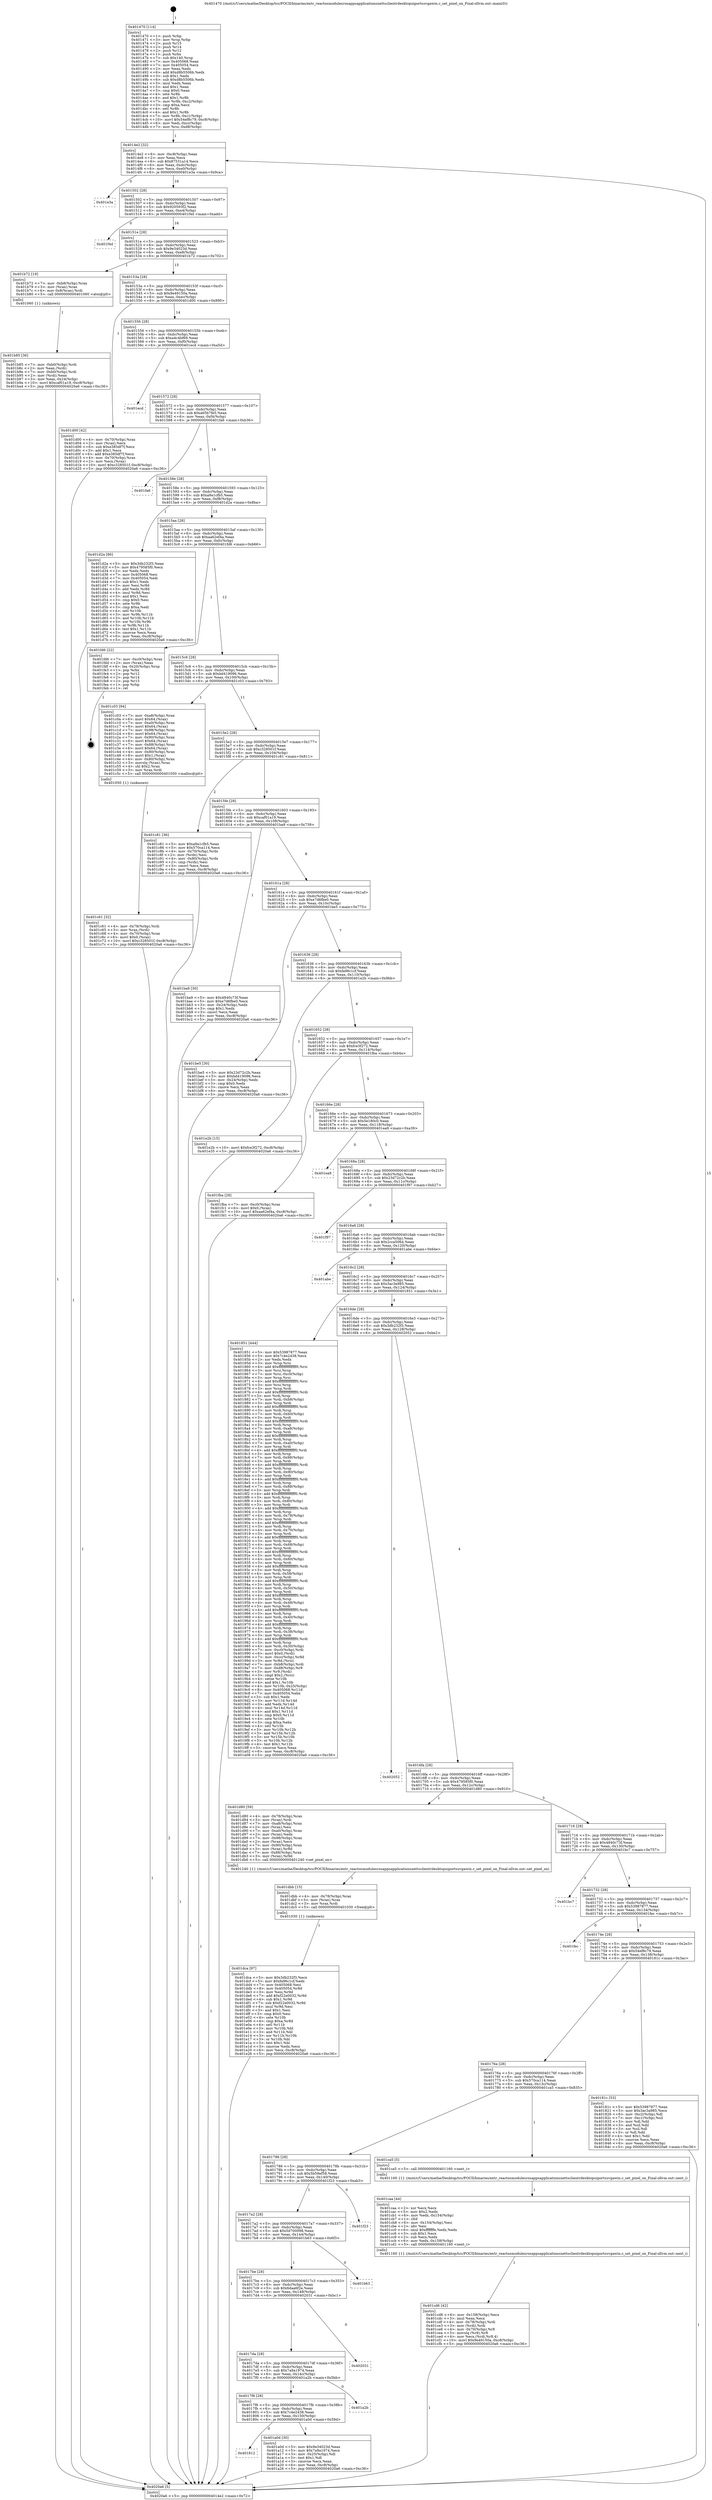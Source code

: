 digraph "0x401470" {
  label = "0x401470 (/mnt/c/Users/mathe/Desktop/tcc/POCII/binaries/extr_reactosmodulesrosappsapplicationsnettsclientrdesktopuiportssvgawin.c_set_pixel_on_Final-ollvm.out::main(0))"
  labelloc = "t"
  node[shape=record]

  Entry [label="",width=0.3,height=0.3,shape=circle,fillcolor=black,style=filled]
  "0x4014e2" [label="{
     0x4014e2 [32]\l
     | [instrs]\l
     &nbsp;&nbsp;0x4014e2 \<+6\>: mov -0xc8(%rbp),%eax\l
     &nbsp;&nbsp;0x4014e8 \<+2\>: mov %eax,%ecx\l
     &nbsp;&nbsp;0x4014ea \<+6\>: sub $0x87531a14,%ecx\l
     &nbsp;&nbsp;0x4014f0 \<+6\>: mov %eax,-0xdc(%rbp)\l
     &nbsp;&nbsp;0x4014f6 \<+6\>: mov %ecx,-0xe0(%rbp)\l
     &nbsp;&nbsp;0x4014fc \<+6\>: je 0000000000401e3a \<main+0x9ca\>\l
  }"]
  "0x401e3a" [label="{
     0x401e3a\l
  }", style=dashed]
  "0x401502" [label="{
     0x401502 [28]\l
     | [instrs]\l
     &nbsp;&nbsp;0x401502 \<+5\>: jmp 0000000000401507 \<main+0x97\>\l
     &nbsp;&nbsp;0x401507 \<+6\>: mov -0xdc(%rbp),%eax\l
     &nbsp;&nbsp;0x40150d \<+5\>: sub $0x920593f2,%eax\l
     &nbsp;&nbsp;0x401512 \<+6\>: mov %eax,-0xe4(%rbp)\l
     &nbsp;&nbsp;0x401518 \<+6\>: je 0000000000401f4d \<main+0xadd\>\l
  }"]
  Exit [label="",width=0.3,height=0.3,shape=circle,fillcolor=black,style=filled,peripheries=2]
  "0x401f4d" [label="{
     0x401f4d\l
  }", style=dashed]
  "0x40151e" [label="{
     0x40151e [28]\l
     | [instrs]\l
     &nbsp;&nbsp;0x40151e \<+5\>: jmp 0000000000401523 \<main+0xb3\>\l
     &nbsp;&nbsp;0x401523 \<+6\>: mov -0xdc(%rbp),%eax\l
     &nbsp;&nbsp;0x401529 \<+5\>: sub $0x9e34023d,%eax\l
     &nbsp;&nbsp;0x40152e \<+6\>: mov %eax,-0xe8(%rbp)\l
     &nbsp;&nbsp;0x401534 \<+6\>: je 0000000000401b72 \<main+0x702\>\l
  }"]
  "0x401dca" [label="{
     0x401dca [97]\l
     | [instrs]\l
     &nbsp;&nbsp;0x401dca \<+5\>: mov $0x3db232f3,%ecx\l
     &nbsp;&nbsp;0x401dcf \<+5\>: mov $0xfa96c1cf,%edx\l
     &nbsp;&nbsp;0x401dd4 \<+7\>: mov 0x405068,%esi\l
     &nbsp;&nbsp;0x401ddb \<+8\>: mov 0x405054,%r8d\l
     &nbsp;&nbsp;0x401de3 \<+3\>: mov %esi,%r9d\l
     &nbsp;&nbsp;0x401de6 \<+7\>: add $0xf22e0032,%r9d\l
     &nbsp;&nbsp;0x401ded \<+4\>: sub $0x1,%r9d\l
     &nbsp;&nbsp;0x401df1 \<+7\>: sub $0xf22e0032,%r9d\l
     &nbsp;&nbsp;0x401df8 \<+4\>: imul %r9d,%esi\l
     &nbsp;&nbsp;0x401dfc \<+3\>: and $0x1,%esi\l
     &nbsp;&nbsp;0x401dff \<+3\>: cmp $0x0,%esi\l
     &nbsp;&nbsp;0x401e02 \<+4\>: sete %r10b\l
     &nbsp;&nbsp;0x401e06 \<+4\>: cmp $0xa,%r8d\l
     &nbsp;&nbsp;0x401e0a \<+4\>: setl %r11b\l
     &nbsp;&nbsp;0x401e0e \<+3\>: mov %r10b,%bl\l
     &nbsp;&nbsp;0x401e11 \<+3\>: and %r11b,%bl\l
     &nbsp;&nbsp;0x401e14 \<+3\>: xor %r11b,%r10b\l
     &nbsp;&nbsp;0x401e17 \<+3\>: or %r10b,%bl\l
     &nbsp;&nbsp;0x401e1a \<+3\>: test $0x1,%bl\l
     &nbsp;&nbsp;0x401e1d \<+3\>: cmovne %edx,%ecx\l
     &nbsp;&nbsp;0x401e20 \<+6\>: mov %ecx,-0xc8(%rbp)\l
     &nbsp;&nbsp;0x401e26 \<+5\>: jmp 00000000004020a6 \<main+0xc36\>\l
  }"]
  "0x401b72" [label="{
     0x401b72 [19]\l
     | [instrs]\l
     &nbsp;&nbsp;0x401b72 \<+7\>: mov -0xb8(%rbp),%rax\l
     &nbsp;&nbsp;0x401b79 \<+3\>: mov (%rax),%rax\l
     &nbsp;&nbsp;0x401b7c \<+4\>: mov 0x8(%rax),%rdi\l
     &nbsp;&nbsp;0x401b80 \<+5\>: call 0000000000401060 \<atoi@plt\>\l
     | [calls]\l
     &nbsp;&nbsp;0x401060 \{1\} (unknown)\l
  }"]
  "0x40153a" [label="{
     0x40153a [28]\l
     | [instrs]\l
     &nbsp;&nbsp;0x40153a \<+5\>: jmp 000000000040153f \<main+0xcf\>\l
     &nbsp;&nbsp;0x40153f \<+6\>: mov -0xdc(%rbp),%eax\l
     &nbsp;&nbsp;0x401545 \<+5\>: sub $0x9e49150a,%eax\l
     &nbsp;&nbsp;0x40154a \<+6\>: mov %eax,-0xec(%rbp)\l
     &nbsp;&nbsp;0x401550 \<+6\>: je 0000000000401d00 \<main+0x890\>\l
  }"]
  "0x401dbb" [label="{
     0x401dbb [15]\l
     | [instrs]\l
     &nbsp;&nbsp;0x401dbb \<+4\>: mov -0x78(%rbp),%rax\l
     &nbsp;&nbsp;0x401dbf \<+3\>: mov (%rax),%rax\l
     &nbsp;&nbsp;0x401dc2 \<+3\>: mov %rax,%rdi\l
     &nbsp;&nbsp;0x401dc5 \<+5\>: call 0000000000401030 \<free@plt\>\l
     | [calls]\l
     &nbsp;&nbsp;0x401030 \{1\} (unknown)\l
  }"]
  "0x401d00" [label="{
     0x401d00 [42]\l
     | [instrs]\l
     &nbsp;&nbsp;0x401d00 \<+4\>: mov -0x70(%rbp),%rax\l
     &nbsp;&nbsp;0x401d04 \<+2\>: mov (%rax),%ecx\l
     &nbsp;&nbsp;0x401d06 \<+6\>: sub $0xe385df7f,%ecx\l
     &nbsp;&nbsp;0x401d0c \<+3\>: add $0x1,%ecx\l
     &nbsp;&nbsp;0x401d0f \<+6\>: add $0xe385df7f,%ecx\l
     &nbsp;&nbsp;0x401d15 \<+4\>: mov -0x70(%rbp),%rax\l
     &nbsp;&nbsp;0x401d19 \<+2\>: mov %ecx,(%rax)\l
     &nbsp;&nbsp;0x401d1b \<+10\>: movl $0xc328501f,-0xc8(%rbp)\l
     &nbsp;&nbsp;0x401d25 \<+5\>: jmp 00000000004020a6 \<main+0xc36\>\l
  }"]
  "0x401556" [label="{
     0x401556 [28]\l
     | [instrs]\l
     &nbsp;&nbsp;0x401556 \<+5\>: jmp 000000000040155b \<main+0xeb\>\l
     &nbsp;&nbsp;0x40155b \<+6\>: mov -0xdc(%rbp),%eax\l
     &nbsp;&nbsp;0x401561 \<+5\>: sub $0xa4c4bf69,%eax\l
     &nbsp;&nbsp;0x401566 \<+6\>: mov %eax,-0xf0(%rbp)\l
     &nbsp;&nbsp;0x40156c \<+6\>: je 0000000000401ecd \<main+0xa5d\>\l
  }"]
  "0x401cd6" [label="{
     0x401cd6 [42]\l
     | [instrs]\l
     &nbsp;&nbsp;0x401cd6 \<+6\>: mov -0x158(%rbp),%ecx\l
     &nbsp;&nbsp;0x401cdc \<+3\>: imul %eax,%ecx\l
     &nbsp;&nbsp;0x401cdf \<+4\>: mov -0x78(%rbp),%rdi\l
     &nbsp;&nbsp;0x401ce3 \<+3\>: mov (%rdi),%rdi\l
     &nbsp;&nbsp;0x401ce6 \<+4\>: mov -0x70(%rbp),%r8\l
     &nbsp;&nbsp;0x401cea \<+3\>: movslq (%r8),%r8\l
     &nbsp;&nbsp;0x401ced \<+4\>: mov %ecx,(%rdi,%r8,4)\l
     &nbsp;&nbsp;0x401cf1 \<+10\>: movl $0x9e49150a,-0xc8(%rbp)\l
     &nbsp;&nbsp;0x401cfb \<+5\>: jmp 00000000004020a6 \<main+0xc36\>\l
  }"]
  "0x401ecd" [label="{
     0x401ecd\l
  }", style=dashed]
  "0x401572" [label="{
     0x401572 [28]\l
     | [instrs]\l
     &nbsp;&nbsp;0x401572 \<+5\>: jmp 0000000000401577 \<main+0x107\>\l
     &nbsp;&nbsp;0x401577 \<+6\>: mov -0xdc(%rbp),%eax\l
     &nbsp;&nbsp;0x40157d \<+5\>: sub $0xa65b7fe5,%eax\l
     &nbsp;&nbsp;0x401582 \<+6\>: mov %eax,-0xf4(%rbp)\l
     &nbsp;&nbsp;0x401588 \<+6\>: je 0000000000401fa6 \<main+0xb36\>\l
  }"]
  "0x401caa" [label="{
     0x401caa [44]\l
     | [instrs]\l
     &nbsp;&nbsp;0x401caa \<+2\>: xor %ecx,%ecx\l
     &nbsp;&nbsp;0x401cac \<+5\>: mov $0x2,%edx\l
     &nbsp;&nbsp;0x401cb1 \<+6\>: mov %edx,-0x154(%rbp)\l
     &nbsp;&nbsp;0x401cb7 \<+1\>: cltd\l
     &nbsp;&nbsp;0x401cb8 \<+6\>: mov -0x154(%rbp),%esi\l
     &nbsp;&nbsp;0x401cbe \<+2\>: idiv %esi\l
     &nbsp;&nbsp;0x401cc0 \<+6\>: imul $0xfffffffe,%edx,%edx\l
     &nbsp;&nbsp;0x401cc6 \<+3\>: sub $0x1,%ecx\l
     &nbsp;&nbsp;0x401cc9 \<+2\>: sub %ecx,%edx\l
     &nbsp;&nbsp;0x401ccb \<+6\>: mov %edx,-0x158(%rbp)\l
     &nbsp;&nbsp;0x401cd1 \<+5\>: call 0000000000401160 \<next_i\>\l
     | [calls]\l
     &nbsp;&nbsp;0x401160 \{1\} (/mnt/c/Users/mathe/Desktop/tcc/POCII/binaries/extr_reactosmodulesrosappsapplicationsnettsclientrdesktopuiportssvgawin.c_set_pixel_on_Final-ollvm.out::next_i)\l
  }"]
  "0x401fa6" [label="{
     0x401fa6\l
  }", style=dashed]
  "0x40158e" [label="{
     0x40158e [28]\l
     | [instrs]\l
     &nbsp;&nbsp;0x40158e \<+5\>: jmp 0000000000401593 \<main+0x123\>\l
     &nbsp;&nbsp;0x401593 \<+6\>: mov -0xdc(%rbp),%eax\l
     &nbsp;&nbsp;0x401599 \<+5\>: sub $0xa9a1cfb5,%eax\l
     &nbsp;&nbsp;0x40159e \<+6\>: mov %eax,-0xf8(%rbp)\l
     &nbsp;&nbsp;0x4015a4 \<+6\>: je 0000000000401d2a \<main+0x8ba\>\l
  }"]
  "0x401c61" [label="{
     0x401c61 [32]\l
     | [instrs]\l
     &nbsp;&nbsp;0x401c61 \<+4\>: mov -0x78(%rbp),%rdi\l
     &nbsp;&nbsp;0x401c65 \<+3\>: mov %rax,(%rdi)\l
     &nbsp;&nbsp;0x401c68 \<+4\>: mov -0x70(%rbp),%rax\l
     &nbsp;&nbsp;0x401c6c \<+6\>: movl $0x0,(%rax)\l
     &nbsp;&nbsp;0x401c72 \<+10\>: movl $0xc328501f,-0xc8(%rbp)\l
     &nbsp;&nbsp;0x401c7c \<+5\>: jmp 00000000004020a6 \<main+0xc36\>\l
  }"]
  "0x401d2a" [label="{
     0x401d2a [86]\l
     | [instrs]\l
     &nbsp;&nbsp;0x401d2a \<+5\>: mov $0x3db232f3,%eax\l
     &nbsp;&nbsp;0x401d2f \<+5\>: mov $0x479585f0,%ecx\l
     &nbsp;&nbsp;0x401d34 \<+2\>: xor %edx,%edx\l
     &nbsp;&nbsp;0x401d36 \<+7\>: mov 0x405068,%esi\l
     &nbsp;&nbsp;0x401d3d \<+7\>: mov 0x405054,%edi\l
     &nbsp;&nbsp;0x401d44 \<+3\>: sub $0x1,%edx\l
     &nbsp;&nbsp;0x401d47 \<+3\>: mov %esi,%r8d\l
     &nbsp;&nbsp;0x401d4a \<+3\>: add %edx,%r8d\l
     &nbsp;&nbsp;0x401d4d \<+4\>: imul %r8d,%esi\l
     &nbsp;&nbsp;0x401d51 \<+3\>: and $0x1,%esi\l
     &nbsp;&nbsp;0x401d54 \<+3\>: cmp $0x0,%esi\l
     &nbsp;&nbsp;0x401d57 \<+4\>: sete %r9b\l
     &nbsp;&nbsp;0x401d5b \<+3\>: cmp $0xa,%edi\l
     &nbsp;&nbsp;0x401d5e \<+4\>: setl %r10b\l
     &nbsp;&nbsp;0x401d62 \<+3\>: mov %r9b,%r11b\l
     &nbsp;&nbsp;0x401d65 \<+3\>: and %r10b,%r11b\l
     &nbsp;&nbsp;0x401d68 \<+3\>: xor %r10b,%r9b\l
     &nbsp;&nbsp;0x401d6b \<+3\>: or %r9b,%r11b\l
     &nbsp;&nbsp;0x401d6e \<+4\>: test $0x1,%r11b\l
     &nbsp;&nbsp;0x401d72 \<+3\>: cmovne %ecx,%eax\l
     &nbsp;&nbsp;0x401d75 \<+6\>: mov %eax,-0xc8(%rbp)\l
     &nbsp;&nbsp;0x401d7b \<+5\>: jmp 00000000004020a6 \<main+0xc36\>\l
  }"]
  "0x4015aa" [label="{
     0x4015aa [28]\l
     | [instrs]\l
     &nbsp;&nbsp;0x4015aa \<+5\>: jmp 00000000004015af \<main+0x13f\>\l
     &nbsp;&nbsp;0x4015af \<+6\>: mov -0xdc(%rbp),%eax\l
     &nbsp;&nbsp;0x4015b5 \<+5\>: sub $0xaa62ef4a,%eax\l
     &nbsp;&nbsp;0x4015ba \<+6\>: mov %eax,-0xfc(%rbp)\l
     &nbsp;&nbsp;0x4015c0 \<+6\>: je 0000000000401fd6 \<main+0xb66\>\l
  }"]
  "0x401b85" [label="{
     0x401b85 [36]\l
     | [instrs]\l
     &nbsp;&nbsp;0x401b85 \<+7\>: mov -0xb0(%rbp),%rdi\l
     &nbsp;&nbsp;0x401b8c \<+2\>: mov %eax,(%rdi)\l
     &nbsp;&nbsp;0x401b8e \<+7\>: mov -0xb0(%rbp),%rdi\l
     &nbsp;&nbsp;0x401b95 \<+2\>: mov (%rdi),%eax\l
     &nbsp;&nbsp;0x401b97 \<+3\>: mov %eax,-0x24(%rbp)\l
     &nbsp;&nbsp;0x401b9a \<+10\>: movl $0xcaf01a19,-0xc8(%rbp)\l
     &nbsp;&nbsp;0x401ba4 \<+5\>: jmp 00000000004020a6 \<main+0xc36\>\l
  }"]
  "0x401fd6" [label="{
     0x401fd6 [22]\l
     | [instrs]\l
     &nbsp;&nbsp;0x401fd6 \<+7\>: mov -0xc0(%rbp),%rax\l
     &nbsp;&nbsp;0x401fdd \<+2\>: mov (%rax),%eax\l
     &nbsp;&nbsp;0x401fdf \<+4\>: lea -0x20(%rbp),%rsp\l
     &nbsp;&nbsp;0x401fe3 \<+1\>: pop %rbx\l
     &nbsp;&nbsp;0x401fe4 \<+2\>: pop %r12\l
     &nbsp;&nbsp;0x401fe6 \<+2\>: pop %r14\l
     &nbsp;&nbsp;0x401fe8 \<+2\>: pop %r15\l
     &nbsp;&nbsp;0x401fea \<+1\>: pop %rbp\l
     &nbsp;&nbsp;0x401feb \<+1\>: ret\l
  }"]
  "0x4015c6" [label="{
     0x4015c6 [28]\l
     | [instrs]\l
     &nbsp;&nbsp;0x4015c6 \<+5\>: jmp 00000000004015cb \<main+0x15b\>\l
     &nbsp;&nbsp;0x4015cb \<+6\>: mov -0xdc(%rbp),%eax\l
     &nbsp;&nbsp;0x4015d1 \<+5\>: sub $0xbd419096,%eax\l
     &nbsp;&nbsp;0x4015d6 \<+6\>: mov %eax,-0x100(%rbp)\l
     &nbsp;&nbsp;0x4015dc \<+6\>: je 0000000000401c03 \<main+0x793\>\l
  }"]
  "0x401812" [label="{
     0x401812\l
  }", style=dashed]
  "0x401c03" [label="{
     0x401c03 [94]\l
     | [instrs]\l
     &nbsp;&nbsp;0x401c03 \<+7\>: mov -0xa8(%rbp),%rax\l
     &nbsp;&nbsp;0x401c0a \<+6\>: movl $0x64,(%rax)\l
     &nbsp;&nbsp;0x401c10 \<+7\>: mov -0xa0(%rbp),%rax\l
     &nbsp;&nbsp;0x401c17 \<+6\>: movl $0x64,(%rax)\l
     &nbsp;&nbsp;0x401c1d \<+7\>: mov -0x98(%rbp),%rax\l
     &nbsp;&nbsp;0x401c24 \<+6\>: movl $0x64,(%rax)\l
     &nbsp;&nbsp;0x401c2a \<+7\>: mov -0x90(%rbp),%rax\l
     &nbsp;&nbsp;0x401c31 \<+6\>: movl $0x64,(%rax)\l
     &nbsp;&nbsp;0x401c37 \<+7\>: mov -0x88(%rbp),%rax\l
     &nbsp;&nbsp;0x401c3e \<+6\>: movl $0x64,(%rax)\l
     &nbsp;&nbsp;0x401c44 \<+4\>: mov -0x80(%rbp),%rax\l
     &nbsp;&nbsp;0x401c48 \<+6\>: movl $0x1,(%rax)\l
     &nbsp;&nbsp;0x401c4e \<+4\>: mov -0x80(%rbp),%rax\l
     &nbsp;&nbsp;0x401c52 \<+3\>: movslq (%rax),%rax\l
     &nbsp;&nbsp;0x401c55 \<+4\>: shl $0x2,%rax\l
     &nbsp;&nbsp;0x401c59 \<+3\>: mov %rax,%rdi\l
     &nbsp;&nbsp;0x401c5c \<+5\>: call 0000000000401050 \<malloc@plt\>\l
     | [calls]\l
     &nbsp;&nbsp;0x401050 \{1\} (unknown)\l
  }"]
  "0x4015e2" [label="{
     0x4015e2 [28]\l
     | [instrs]\l
     &nbsp;&nbsp;0x4015e2 \<+5\>: jmp 00000000004015e7 \<main+0x177\>\l
     &nbsp;&nbsp;0x4015e7 \<+6\>: mov -0xdc(%rbp),%eax\l
     &nbsp;&nbsp;0x4015ed \<+5\>: sub $0xc328501f,%eax\l
     &nbsp;&nbsp;0x4015f2 \<+6\>: mov %eax,-0x104(%rbp)\l
     &nbsp;&nbsp;0x4015f8 \<+6\>: je 0000000000401c81 \<main+0x811\>\l
  }"]
  "0x401a0d" [label="{
     0x401a0d [30]\l
     | [instrs]\l
     &nbsp;&nbsp;0x401a0d \<+5\>: mov $0x9e34023d,%eax\l
     &nbsp;&nbsp;0x401a12 \<+5\>: mov $0x7a9a1974,%ecx\l
     &nbsp;&nbsp;0x401a17 \<+3\>: mov -0x25(%rbp),%dl\l
     &nbsp;&nbsp;0x401a1a \<+3\>: test $0x1,%dl\l
     &nbsp;&nbsp;0x401a1d \<+3\>: cmovne %ecx,%eax\l
     &nbsp;&nbsp;0x401a20 \<+6\>: mov %eax,-0xc8(%rbp)\l
     &nbsp;&nbsp;0x401a26 \<+5\>: jmp 00000000004020a6 \<main+0xc36\>\l
  }"]
  "0x401c81" [label="{
     0x401c81 [36]\l
     | [instrs]\l
     &nbsp;&nbsp;0x401c81 \<+5\>: mov $0xa9a1cfb5,%eax\l
     &nbsp;&nbsp;0x401c86 \<+5\>: mov $0x570ca114,%ecx\l
     &nbsp;&nbsp;0x401c8b \<+4\>: mov -0x70(%rbp),%rdx\l
     &nbsp;&nbsp;0x401c8f \<+2\>: mov (%rdx),%esi\l
     &nbsp;&nbsp;0x401c91 \<+4\>: mov -0x80(%rbp),%rdx\l
     &nbsp;&nbsp;0x401c95 \<+2\>: cmp (%rdx),%esi\l
     &nbsp;&nbsp;0x401c97 \<+3\>: cmovl %ecx,%eax\l
     &nbsp;&nbsp;0x401c9a \<+6\>: mov %eax,-0xc8(%rbp)\l
     &nbsp;&nbsp;0x401ca0 \<+5\>: jmp 00000000004020a6 \<main+0xc36\>\l
  }"]
  "0x4015fe" [label="{
     0x4015fe [28]\l
     | [instrs]\l
     &nbsp;&nbsp;0x4015fe \<+5\>: jmp 0000000000401603 \<main+0x193\>\l
     &nbsp;&nbsp;0x401603 \<+6\>: mov -0xdc(%rbp),%eax\l
     &nbsp;&nbsp;0x401609 \<+5\>: sub $0xcaf01a19,%eax\l
     &nbsp;&nbsp;0x40160e \<+6\>: mov %eax,-0x108(%rbp)\l
     &nbsp;&nbsp;0x401614 \<+6\>: je 0000000000401ba9 \<main+0x739\>\l
  }"]
  "0x4017f6" [label="{
     0x4017f6 [28]\l
     | [instrs]\l
     &nbsp;&nbsp;0x4017f6 \<+5\>: jmp 00000000004017fb \<main+0x38b\>\l
     &nbsp;&nbsp;0x4017fb \<+6\>: mov -0xdc(%rbp),%eax\l
     &nbsp;&nbsp;0x401801 \<+5\>: sub $0x7c4e2438,%eax\l
     &nbsp;&nbsp;0x401806 \<+6\>: mov %eax,-0x150(%rbp)\l
     &nbsp;&nbsp;0x40180c \<+6\>: je 0000000000401a0d \<main+0x59d\>\l
  }"]
  "0x401ba9" [label="{
     0x401ba9 [30]\l
     | [instrs]\l
     &nbsp;&nbsp;0x401ba9 \<+5\>: mov $0x4840c73f,%eax\l
     &nbsp;&nbsp;0x401bae \<+5\>: mov $0xe7d6fbe0,%ecx\l
     &nbsp;&nbsp;0x401bb3 \<+3\>: mov -0x24(%rbp),%edx\l
     &nbsp;&nbsp;0x401bb6 \<+3\>: cmp $0x1,%edx\l
     &nbsp;&nbsp;0x401bb9 \<+3\>: cmovl %ecx,%eax\l
     &nbsp;&nbsp;0x401bbc \<+6\>: mov %eax,-0xc8(%rbp)\l
     &nbsp;&nbsp;0x401bc2 \<+5\>: jmp 00000000004020a6 \<main+0xc36\>\l
  }"]
  "0x40161a" [label="{
     0x40161a [28]\l
     | [instrs]\l
     &nbsp;&nbsp;0x40161a \<+5\>: jmp 000000000040161f \<main+0x1af\>\l
     &nbsp;&nbsp;0x40161f \<+6\>: mov -0xdc(%rbp),%eax\l
     &nbsp;&nbsp;0x401625 \<+5\>: sub $0xe7d6fbe0,%eax\l
     &nbsp;&nbsp;0x40162a \<+6\>: mov %eax,-0x10c(%rbp)\l
     &nbsp;&nbsp;0x401630 \<+6\>: je 0000000000401be5 \<main+0x775\>\l
  }"]
  "0x401a2b" [label="{
     0x401a2b\l
  }", style=dashed]
  "0x401be5" [label="{
     0x401be5 [30]\l
     | [instrs]\l
     &nbsp;&nbsp;0x401be5 \<+5\>: mov $0x23d72c2b,%eax\l
     &nbsp;&nbsp;0x401bea \<+5\>: mov $0xbd419096,%ecx\l
     &nbsp;&nbsp;0x401bef \<+3\>: mov -0x24(%rbp),%edx\l
     &nbsp;&nbsp;0x401bf2 \<+3\>: cmp $0x0,%edx\l
     &nbsp;&nbsp;0x401bf5 \<+3\>: cmove %ecx,%eax\l
     &nbsp;&nbsp;0x401bf8 \<+6\>: mov %eax,-0xc8(%rbp)\l
     &nbsp;&nbsp;0x401bfe \<+5\>: jmp 00000000004020a6 \<main+0xc36\>\l
  }"]
  "0x401636" [label="{
     0x401636 [28]\l
     | [instrs]\l
     &nbsp;&nbsp;0x401636 \<+5\>: jmp 000000000040163b \<main+0x1cb\>\l
     &nbsp;&nbsp;0x40163b \<+6\>: mov -0xdc(%rbp),%eax\l
     &nbsp;&nbsp;0x401641 \<+5\>: sub $0xfa96c1cf,%eax\l
     &nbsp;&nbsp;0x401646 \<+6\>: mov %eax,-0x110(%rbp)\l
     &nbsp;&nbsp;0x40164c \<+6\>: je 0000000000401e2b \<main+0x9bb\>\l
  }"]
  "0x4017da" [label="{
     0x4017da [28]\l
     | [instrs]\l
     &nbsp;&nbsp;0x4017da \<+5\>: jmp 00000000004017df \<main+0x36f\>\l
     &nbsp;&nbsp;0x4017df \<+6\>: mov -0xdc(%rbp),%eax\l
     &nbsp;&nbsp;0x4017e5 \<+5\>: sub $0x7a9a1974,%eax\l
     &nbsp;&nbsp;0x4017ea \<+6\>: mov %eax,-0x14c(%rbp)\l
     &nbsp;&nbsp;0x4017f0 \<+6\>: je 0000000000401a2b \<main+0x5bb\>\l
  }"]
  "0x401e2b" [label="{
     0x401e2b [15]\l
     | [instrs]\l
     &nbsp;&nbsp;0x401e2b \<+10\>: movl $0xfce3f272,-0xc8(%rbp)\l
     &nbsp;&nbsp;0x401e35 \<+5\>: jmp 00000000004020a6 \<main+0xc36\>\l
  }"]
  "0x401652" [label="{
     0x401652 [28]\l
     | [instrs]\l
     &nbsp;&nbsp;0x401652 \<+5\>: jmp 0000000000401657 \<main+0x1e7\>\l
     &nbsp;&nbsp;0x401657 \<+6\>: mov -0xdc(%rbp),%eax\l
     &nbsp;&nbsp;0x40165d \<+5\>: sub $0xfce3f272,%eax\l
     &nbsp;&nbsp;0x401662 \<+6\>: mov %eax,-0x114(%rbp)\l
     &nbsp;&nbsp;0x401668 \<+6\>: je 0000000000401fba \<main+0xb4a\>\l
  }"]
  "0x402031" [label="{
     0x402031\l
  }", style=dashed]
  "0x401fba" [label="{
     0x401fba [28]\l
     | [instrs]\l
     &nbsp;&nbsp;0x401fba \<+7\>: mov -0xc0(%rbp),%rax\l
     &nbsp;&nbsp;0x401fc1 \<+6\>: movl $0x0,(%rax)\l
     &nbsp;&nbsp;0x401fc7 \<+10\>: movl $0xaa62ef4a,-0xc8(%rbp)\l
     &nbsp;&nbsp;0x401fd1 \<+5\>: jmp 00000000004020a6 \<main+0xc36\>\l
  }"]
  "0x40166e" [label="{
     0x40166e [28]\l
     | [instrs]\l
     &nbsp;&nbsp;0x40166e \<+5\>: jmp 0000000000401673 \<main+0x203\>\l
     &nbsp;&nbsp;0x401673 \<+6\>: mov -0xdc(%rbp),%eax\l
     &nbsp;&nbsp;0x401679 \<+5\>: sub $0x5e180c0,%eax\l
     &nbsp;&nbsp;0x40167e \<+6\>: mov %eax,-0x118(%rbp)\l
     &nbsp;&nbsp;0x401684 \<+6\>: je 0000000000401ea9 \<main+0xa39\>\l
  }"]
  "0x4017be" [label="{
     0x4017be [28]\l
     | [instrs]\l
     &nbsp;&nbsp;0x4017be \<+5\>: jmp 00000000004017c3 \<main+0x353\>\l
     &nbsp;&nbsp;0x4017c3 \<+6\>: mov -0xdc(%rbp),%eax\l
     &nbsp;&nbsp;0x4017c9 \<+5\>: sub $0x6daa6f2e,%eax\l
     &nbsp;&nbsp;0x4017ce \<+6\>: mov %eax,-0x148(%rbp)\l
     &nbsp;&nbsp;0x4017d4 \<+6\>: je 0000000000402031 \<main+0xbc1\>\l
  }"]
  "0x401ea9" [label="{
     0x401ea9\l
  }", style=dashed]
  "0x40168a" [label="{
     0x40168a [28]\l
     | [instrs]\l
     &nbsp;&nbsp;0x40168a \<+5\>: jmp 000000000040168f \<main+0x21f\>\l
     &nbsp;&nbsp;0x40168f \<+6\>: mov -0xdc(%rbp),%eax\l
     &nbsp;&nbsp;0x401695 \<+5\>: sub $0x23d72c2b,%eax\l
     &nbsp;&nbsp;0x40169a \<+6\>: mov %eax,-0x11c(%rbp)\l
     &nbsp;&nbsp;0x4016a0 \<+6\>: je 0000000000401f97 \<main+0xb27\>\l
  }"]
  "0x401b63" [label="{
     0x401b63\l
  }", style=dashed]
  "0x401f97" [label="{
     0x401f97\l
  }", style=dashed]
  "0x4016a6" [label="{
     0x4016a6 [28]\l
     | [instrs]\l
     &nbsp;&nbsp;0x4016a6 \<+5\>: jmp 00000000004016ab \<main+0x23b\>\l
     &nbsp;&nbsp;0x4016ab \<+6\>: mov -0xdc(%rbp),%eax\l
     &nbsp;&nbsp;0x4016b1 \<+5\>: sub $0x2cca5064,%eax\l
     &nbsp;&nbsp;0x4016b6 \<+6\>: mov %eax,-0x120(%rbp)\l
     &nbsp;&nbsp;0x4016bc \<+6\>: je 0000000000401abe \<main+0x64e\>\l
  }"]
  "0x4017a2" [label="{
     0x4017a2 [28]\l
     | [instrs]\l
     &nbsp;&nbsp;0x4017a2 \<+5\>: jmp 00000000004017a7 \<main+0x337\>\l
     &nbsp;&nbsp;0x4017a7 \<+6\>: mov -0xdc(%rbp),%eax\l
     &nbsp;&nbsp;0x4017ad \<+5\>: sub $0x5d700098,%eax\l
     &nbsp;&nbsp;0x4017b2 \<+6\>: mov %eax,-0x144(%rbp)\l
     &nbsp;&nbsp;0x4017b8 \<+6\>: je 0000000000401b63 \<main+0x6f3\>\l
  }"]
  "0x401abe" [label="{
     0x401abe\l
  }", style=dashed]
  "0x4016c2" [label="{
     0x4016c2 [28]\l
     | [instrs]\l
     &nbsp;&nbsp;0x4016c2 \<+5\>: jmp 00000000004016c7 \<main+0x257\>\l
     &nbsp;&nbsp;0x4016c7 \<+6\>: mov -0xdc(%rbp),%eax\l
     &nbsp;&nbsp;0x4016cd \<+5\>: sub $0x3ac3a985,%eax\l
     &nbsp;&nbsp;0x4016d2 \<+6\>: mov %eax,-0x124(%rbp)\l
     &nbsp;&nbsp;0x4016d8 \<+6\>: je 0000000000401851 \<main+0x3e1\>\l
  }"]
  "0x401f23" [label="{
     0x401f23\l
  }", style=dashed]
  "0x401851" [label="{
     0x401851 [444]\l
     | [instrs]\l
     &nbsp;&nbsp;0x401851 \<+5\>: mov $0x53987877,%eax\l
     &nbsp;&nbsp;0x401856 \<+5\>: mov $0x7c4e2438,%ecx\l
     &nbsp;&nbsp;0x40185b \<+2\>: xor %edx,%edx\l
     &nbsp;&nbsp;0x40185d \<+3\>: mov %rsp,%rsi\l
     &nbsp;&nbsp;0x401860 \<+4\>: add $0xfffffffffffffff0,%rsi\l
     &nbsp;&nbsp;0x401864 \<+3\>: mov %rsi,%rsp\l
     &nbsp;&nbsp;0x401867 \<+7\>: mov %rsi,-0xc0(%rbp)\l
     &nbsp;&nbsp;0x40186e \<+3\>: mov %rsp,%rsi\l
     &nbsp;&nbsp;0x401871 \<+4\>: add $0xfffffffffffffff0,%rsi\l
     &nbsp;&nbsp;0x401875 \<+3\>: mov %rsi,%rsp\l
     &nbsp;&nbsp;0x401878 \<+3\>: mov %rsp,%rdi\l
     &nbsp;&nbsp;0x40187b \<+4\>: add $0xfffffffffffffff0,%rdi\l
     &nbsp;&nbsp;0x40187f \<+3\>: mov %rdi,%rsp\l
     &nbsp;&nbsp;0x401882 \<+7\>: mov %rdi,-0xb8(%rbp)\l
     &nbsp;&nbsp;0x401889 \<+3\>: mov %rsp,%rdi\l
     &nbsp;&nbsp;0x40188c \<+4\>: add $0xfffffffffffffff0,%rdi\l
     &nbsp;&nbsp;0x401890 \<+3\>: mov %rdi,%rsp\l
     &nbsp;&nbsp;0x401893 \<+7\>: mov %rdi,-0xb0(%rbp)\l
     &nbsp;&nbsp;0x40189a \<+3\>: mov %rsp,%rdi\l
     &nbsp;&nbsp;0x40189d \<+4\>: add $0xfffffffffffffff0,%rdi\l
     &nbsp;&nbsp;0x4018a1 \<+3\>: mov %rdi,%rsp\l
     &nbsp;&nbsp;0x4018a4 \<+7\>: mov %rdi,-0xa8(%rbp)\l
     &nbsp;&nbsp;0x4018ab \<+3\>: mov %rsp,%rdi\l
     &nbsp;&nbsp;0x4018ae \<+4\>: add $0xfffffffffffffff0,%rdi\l
     &nbsp;&nbsp;0x4018b2 \<+3\>: mov %rdi,%rsp\l
     &nbsp;&nbsp;0x4018b5 \<+7\>: mov %rdi,-0xa0(%rbp)\l
     &nbsp;&nbsp;0x4018bc \<+3\>: mov %rsp,%rdi\l
     &nbsp;&nbsp;0x4018bf \<+4\>: add $0xfffffffffffffff0,%rdi\l
     &nbsp;&nbsp;0x4018c3 \<+3\>: mov %rdi,%rsp\l
     &nbsp;&nbsp;0x4018c6 \<+7\>: mov %rdi,-0x98(%rbp)\l
     &nbsp;&nbsp;0x4018cd \<+3\>: mov %rsp,%rdi\l
     &nbsp;&nbsp;0x4018d0 \<+4\>: add $0xfffffffffffffff0,%rdi\l
     &nbsp;&nbsp;0x4018d4 \<+3\>: mov %rdi,%rsp\l
     &nbsp;&nbsp;0x4018d7 \<+7\>: mov %rdi,-0x90(%rbp)\l
     &nbsp;&nbsp;0x4018de \<+3\>: mov %rsp,%rdi\l
     &nbsp;&nbsp;0x4018e1 \<+4\>: add $0xfffffffffffffff0,%rdi\l
     &nbsp;&nbsp;0x4018e5 \<+3\>: mov %rdi,%rsp\l
     &nbsp;&nbsp;0x4018e8 \<+7\>: mov %rdi,-0x88(%rbp)\l
     &nbsp;&nbsp;0x4018ef \<+3\>: mov %rsp,%rdi\l
     &nbsp;&nbsp;0x4018f2 \<+4\>: add $0xfffffffffffffff0,%rdi\l
     &nbsp;&nbsp;0x4018f6 \<+3\>: mov %rdi,%rsp\l
     &nbsp;&nbsp;0x4018f9 \<+4\>: mov %rdi,-0x80(%rbp)\l
     &nbsp;&nbsp;0x4018fd \<+3\>: mov %rsp,%rdi\l
     &nbsp;&nbsp;0x401900 \<+4\>: add $0xfffffffffffffff0,%rdi\l
     &nbsp;&nbsp;0x401904 \<+3\>: mov %rdi,%rsp\l
     &nbsp;&nbsp;0x401907 \<+4\>: mov %rdi,-0x78(%rbp)\l
     &nbsp;&nbsp;0x40190b \<+3\>: mov %rsp,%rdi\l
     &nbsp;&nbsp;0x40190e \<+4\>: add $0xfffffffffffffff0,%rdi\l
     &nbsp;&nbsp;0x401912 \<+3\>: mov %rdi,%rsp\l
     &nbsp;&nbsp;0x401915 \<+4\>: mov %rdi,-0x70(%rbp)\l
     &nbsp;&nbsp;0x401919 \<+3\>: mov %rsp,%rdi\l
     &nbsp;&nbsp;0x40191c \<+4\>: add $0xfffffffffffffff0,%rdi\l
     &nbsp;&nbsp;0x401920 \<+3\>: mov %rdi,%rsp\l
     &nbsp;&nbsp;0x401923 \<+4\>: mov %rdi,-0x68(%rbp)\l
     &nbsp;&nbsp;0x401927 \<+3\>: mov %rsp,%rdi\l
     &nbsp;&nbsp;0x40192a \<+4\>: add $0xfffffffffffffff0,%rdi\l
     &nbsp;&nbsp;0x40192e \<+3\>: mov %rdi,%rsp\l
     &nbsp;&nbsp;0x401931 \<+4\>: mov %rdi,-0x60(%rbp)\l
     &nbsp;&nbsp;0x401935 \<+3\>: mov %rsp,%rdi\l
     &nbsp;&nbsp;0x401938 \<+4\>: add $0xfffffffffffffff0,%rdi\l
     &nbsp;&nbsp;0x40193c \<+3\>: mov %rdi,%rsp\l
     &nbsp;&nbsp;0x40193f \<+4\>: mov %rdi,-0x58(%rbp)\l
     &nbsp;&nbsp;0x401943 \<+3\>: mov %rsp,%rdi\l
     &nbsp;&nbsp;0x401946 \<+4\>: add $0xfffffffffffffff0,%rdi\l
     &nbsp;&nbsp;0x40194a \<+3\>: mov %rdi,%rsp\l
     &nbsp;&nbsp;0x40194d \<+4\>: mov %rdi,-0x50(%rbp)\l
     &nbsp;&nbsp;0x401951 \<+3\>: mov %rsp,%rdi\l
     &nbsp;&nbsp;0x401954 \<+4\>: add $0xfffffffffffffff0,%rdi\l
     &nbsp;&nbsp;0x401958 \<+3\>: mov %rdi,%rsp\l
     &nbsp;&nbsp;0x40195b \<+4\>: mov %rdi,-0x48(%rbp)\l
     &nbsp;&nbsp;0x40195f \<+3\>: mov %rsp,%rdi\l
     &nbsp;&nbsp;0x401962 \<+4\>: add $0xfffffffffffffff0,%rdi\l
     &nbsp;&nbsp;0x401966 \<+3\>: mov %rdi,%rsp\l
     &nbsp;&nbsp;0x401969 \<+4\>: mov %rdi,-0x40(%rbp)\l
     &nbsp;&nbsp;0x40196d \<+3\>: mov %rsp,%rdi\l
     &nbsp;&nbsp;0x401970 \<+4\>: add $0xfffffffffffffff0,%rdi\l
     &nbsp;&nbsp;0x401974 \<+3\>: mov %rdi,%rsp\l
     &nbsp;&nbsp;0x401977 \<+4\>: mov %rdi,-0x38(%rbp)\l
     &nbsp;&nbsp;0x40197b \<+3\>: mov %rsp,%rdi\l
     &nbsp;&nbsp;0x40197e \<+4\>: add $0xfffffffffffffff0,%rdi\l
     &nbsp;&nbsp;0x401982 \<+3\>: mov %rdi,%rsp\l
     &nbsp;&nbsp;0x401985 \<+4\>: mov %rdi,-0x30(%rbp)\l
     &nbsp;&nbsp;0x401989 \<+7\>: mov -0xc0(%rbp),%rdi\l
     &nbsp;&nbsp;0x401990 \<+6\>: movl $0x0,(%rdi)\l
     &nbsp;&nbsp;0x401996 \<+7\>: mov -0xcc(%rbp),%r8d\l
     &nbsp;&nbsp;0x40199d \<+3\>: mov %r8d,(%rsi)\l
     &nbsp;&nbsp;0x4019a0 \<+7\>: mov -0xb8(%rbp),%rdi\l
     &nbsp;&nbsp;0x4019a7 \<+7\>: mov -0xd8(%rbp),%r9\l
     &nbsp;&nbsp;0x4019ae \<+3\>: mov %r9,(%rdi)\l
     &nbsp;&nbsp;0x4019b1 \<+3\>: cmpl $0x2,(%rsi)\l
     &nbsp;&nbsp;0x4019b4 \<+4\>: setne %r10b\l
     &nbsp;&nbsp;0x4019b8 \<+4\>: and $0x1,%r10b\l
     &nbsp;&nbsp;0x4019bc \<+4\>: mov %r10b,-0x25(%rbp)\l
     &nbsp;&nbsp;0x4019c0 \<+8\>: mov 0x405068,%r11d\l
     &nbsp;&nbsp;0x4019c8 \<+7\>: mov 0x405054,%ebx\l
     &nbsp;&nbsp;0x4019cf \<+3\>: sub $0x1,%edx\l
     &nbsp;&nbsp;0x4019d2 \<+3\>: mov %r11d,%r14d\l
     &nbsp;&nbsp;0x4019d5 \<+3\>: add %edx,%r14d\l
     &nbsp;&nbsp;0x4019d8 \<+4\>: imul %r14d,%r11d\l
     &nbsp;&nbsp;0x4019dc \<+4\>: and $0x1,%r11d\l
     &nbsp;&nbsp;0x4019e0 \<+4\>: cmp $0x0,%r11d\l
     &nbsp;&nbsp;0x4019e4 \<+4\>: sete %r10b\l
     &nbsp;&nbsp;0x4019e8 \<+3\>: cmp $0xa,%ebx\l
     &nbsp;&nbsp;0x4019eb \<+4\>: setl %r15b\l
     &nbsp;&nbsp;0x4019ef \<+3\>: mov %r10b,%r12b\l
     &nbsp;&nbsp;0x4019f2 \<+3\>: and %r15b,%r12b\l
     &nbsp;&nbsp;0x4019f5 \<+3\>: xor %r15b,%r10b\l
     &nbsp;&nbsp;0x4019f8 \<+3\>: or %r10b,%r12b\l
     &nbsp;&nbsp;0x4019fb \<+4\>: test $0x1,%r12b\l
     &nbsp;&nbsp;0x4019ff \<+3\>: cmovne %ecx,%eax\l
     &nbsp;&nbsp;0x401a02 \<+6\>: mov %eax,-0xc8(%rbp)\l
     &nbsp;&nbsp;0x401a08 \<+5\>: jmp 00000000004020a6 \<main+0xc36\>\l
  }"]
  "0x4016de" [label="{
     0x4016de [28]\l
     | [instrs]\l
     &nbsp;&nbsp;0x4016de \<+5\>: jmp 00000000004016e3 \<main+0x273\>\l
     &nbsp;&nbsp;0x4016e3 \<+6\>: mov -0xdc(%rbp),%eax\l
     &nbsp;&nbsp;0x4016e9 \<+5\>: sub $0x3db232f3,%eax\l
     &nbsp;&nbsp;0x4016ee \<+6\>: mov %eax,-0x128(%rbp)\l
     &nbsp;&nbsp;0x4016f4 \<+6\>: je 0000000000402052 \<main+0xbe2\>\l
  }"]
  "0x401786" [label="{
     0x401786 [28]\l
     | [instrs]\l
     &nbsp;&nbsp;0x401786 \<+5\>: jmp 000000000040178b \<main+0x31b\>\l
     &nbsp;&nbsp;0x40178b \<+6\>: mov -0xdc(%rbp),%eax\l
     &nbsp;&nbsp;0x401791 \<+5\>: sub $0x5b59ef58,%eax\l
     &nbsp;&nbsp;0x401796 \<+6\>: mov %eax,-0x140(%rbp)\l
     &nbsp;&nbsp;0x40179c \<+6\>: je 0000000000401f23 \<main+0xab3\>\l
  }"]
  "0x402052" [label="{
     0x402052\l
  }", style=dashed]
  "0x4016fa" [label="{
     0x4016fa [28]\l
     | [instrs]\l
     &nbsp;&nbsp;0x4016fa \<+5\>: jmp 00000000004016ff \<main+0x28f\>\l
     &nbsp;&nbsp;0x4016ff \<+6\>: mov -0xdc(%rbp),%eax\l
     &nbsp;&nbsp;0x401705 \<+5\>: sub $0x479585f0,%eax\l
     &nbsp;&nbsp;0x40170a \<+6\>: mov %eax,-0x12c(%rbp)\l
     &nbsp;&nbsp;0x401710 \<+6\>: je 0000000000401d80 \<main+0x910\>\l
  }"]
  "0x401ca5" [label="{
     0x401ca5 [5]\l
     | [instrs]\l
     &nbsp;&nbsp;0x401ca5 \<+5\>: call 0000000000401160 \<next_i\>\l
     | [calls]\l
     &nbsp;&nbsp;0x401160 \{1\} (/mnt/c/Users/mathe/Desktop/tcc/POCII/binaries/extr_reactosmodulesrosappsapplicationsnettsclientrdesktopuiportssvgawin.c_set_pixel_on_Final-ollvm.out::next_i)\l
  }"]
  "0x401d80" [label="{
     0x401d80 [59]\l
     | [instrs]\l
     &nbsp;&nbsp;0x401d80 \<+4\>: mov -0x78(%rbp),%rax\l
     &nbsp;&nbsp;0x401d84 \<+3\>: mov (%rax),%rdi\l
     &nbsp;&nbsp;0x401d87 \<+7\>: mov -0xa8(%rbp),%rax\l
     &nbsp;&nbsp;0x401d8e \<+2\>: mov (%rax),%esi\l
     &nbsp;&nbsp;0x401d90 \<+7\>: mov -0xa0(%rbp),%rax\l
     &nbsp;&nbsp;0x401d97 \<+2\>: mov (%rax),%edx\l
     &nbsp;&nbsp;0x401d99 \<+7\>: mov -0x98(%rbp),%rax\l
     &nbsp;&nbsp;0x401da0 \<+2\>: mov (%rax),%ecx\l
     &nbsp;&nbsp;0x401da2 \<+7\>: mov -0x90(%rbp),%rax\l
     &nbsp;&nbsp;0x401da9 \<+3\>: mov (%rax),%r8d\l
     &nbsp;&nbsp;0x401dac \<+7\>: mov -0x88(%rbp),%rax\l
     &nbsp;&nbsp;0x401db3 \<+3\>: mov (%rax),%r9d\l
     &nbsp;&nbsp;0x401db6 \<+5\>: call 0000000000401240 \<set_pixel_on\>\l
     | [calls]\l
     &nbsp;&nbsp;0x401240 \{1\} (/mnt/c/Users/mathe/Desktop/tcc/POCII/binaries/extr_reactosmodulesrosappsapplicationsnettsclientrdesktopuiportssvgawin.c_set_pixel_on_Final-ollvm.out::set_pixel_on)\l
  }"]
  "0x401716" [label="{
     0x401716 [28]\l
     | [instrs]\l
     &nbsp;&nbsp;0x401716 \<+5\>: jmp 000000000040171b \<main+0x2ab\>\l
     &nbsp;&nbsp;0x40171b \<+6\>: mov -0xdc(%rbp),%eax\l
     &nbsp;&nbsp;0x401721 \<+5\>: sub $0x4840c73f,%eax\l
     &nbsp;&nbsp;0x401726 \<+6\>: mov %eax,-0x130(%rbp)\l
     &nbsp;&nbsp;0x40172c \<+6\>: je 0000000000401bc7 \<main+0x757\>\l
  }"]
  "0x401470" [label="{
     0x401470 [114]\l
     | [instrs]\l
     &nbsp;&nbsp;0x401470 \<+1\>: push %rbp\l
     &nbsp;&nbsp;0x401471 \<+3\>: mov %rsp,%rbp\l
     &nbsp;&nbsp;0x401474 \<+2\>: push %r15\l
     &nbsp;&nbsp;0x401476 \<+2\>: push %r14\l
     &nbsp;&nbsp;0x401478 \<+2\>: push %r12\l
     &nbsp;&nbsp;0x40147a \<+1\>: push %rbx\l
     &nbsp;&nbsp;0x40147b \<+7\>: sub $0x140,%rsp\l
     &nbsp;&nbsp;0x401482 \<+7\>: mov 0x405068,%eax\l
     &nbsp;&nbsp;0x401489 \<+7\>: mov 0x405054,%ecx\l
     &nbsp;&nbsp;0x401490 \<+2\>: mov %eax,%edx\l
     &nbsp;&nbsp;0x401492 \<+6\>: add $0xd8b5506b,%edx\l
     &nbsp;&nbsp;0x401498 \<+3\>: sub $0x1,%edx\l
     &nbsp;&nbsp;0x40149b \<+6\>: sub $0xd8b5506b,%edx\l
     &nbsp;&nbsp;0x4014a1 \<+3\>: imul %edx,%eax\l
     &nbsp;&nbsp;0x4014a4 \<+3\>: and $0x1,%eax\l
     &nbsp;&nbsp;0x4014a7 \<+3\>: cmp $0x0,%eax\l
     &nbsp;&nbsp;0x4014aa \<+4\>: sete %r8b\l
     &nbsp;&nbsp;0x4014ae \<+4\>: and $0x1,%r8b\l
     &nbsp;&nbsp;0x4014b2 \<+7\>: mov %r8b,-0xc2(%rbp)\l
     &nbsp;&nbsp;0x4014b9 \<+3\>: cmp $0xa,%ecx\l
     &nbsp;&nbsp;0x4014bc \<+4\>: setl %r8b\l
     &nbsp;&nbsp;0x4014c0 \<+4\>: and $0x1,%r8b\l
     &nbsp;&nbsp;0x4014c4 \<+7\>: mov %r8b,-0xc1(%rbp)\l
     &nbsp;&nbsp;0x4014cb \<+10\>: movl $0x54ef8c79,-0xc8(%rbp)\l
     &nbsp;&nbsp;0x4014d5 \<+6\>: mov %edi,-0xcc(%rbp)\l
     &nbsp;&nbsp;0x4014db \<+7\>: mov %rsi,-0xd8(%rbp)\l
  }"]
  "0x401bc7" [label="{
     0x401bc7\l
  }", style=dashed]
  "0x401732" [label="{
     0x401732 [28]\l
     | [instrs]\l
     &nbsp;&nbsp;0x401732 \<+5\>: jmp 0000000000401737 \<main+0x2c7\>\l
     &nbsp;&nbsp;0x401737 \<+6\>: mov -0xdc(%rbp),%eax\l
     &nbsp;&nbsp;0x40173d \<+5\>: sub $0x53987877,%eax\l
     &nbsp;&nbsp;0x401742 \<+6\>: mov %eax,-0x134(%rbp)\l
     &nbsp;&nbsp;0x401748 \<+6\>: je 0000000000401fec \<main+0xb7c\>\l
  }"]
  "0x4020a6" [label="{
     0x4020a6 [5]\l
     | [instrs]\l
     &nbsp;&nbsp;0x4020a6 \<+5\>: jmp 00000000004014e2 \<main+0x72\>\l
  }"]
  "0x401fec" [label="{
     0x401fec\l
  }", style=dashed]
  "0x40174e" [label="{
     0x40174e [28]\l
     | [instrs]\l
     &nbsp;&nbsp;0x40174e \<+5\>: jmp 0000000000401753 \<main+0x2e3\>\l
     &nbsp;&nbsp;0x401753 \<+6\>: mov -0xdc(%rbp),%eax\l
     &nbsp;&nbsp;0x401759 \<+5\>: sub $0x54ef8c79,%eax\l
     &nbsp;&nbsp;0x40175e \<+6\>: mov %eax,-0x138(%rbp)\l
     &nbsp;&nbsp;0x401764 \<+6\>: je 000000000040181c \<main+0x3ac\>\l
  }"]
  "0x40176a" [label="{
     0x40176a [28]\l
     | [instrs]\l
     &nbsp;&nbsp;0x40176a \<+5\>: jmp 000000000040176f \<main+0x2ff\>\l
     &nbsp;&nbsp;0x40176f \<+6\>: mov -0xdc(%rbp),%eax\l
     &nbsp;&nbsp;0x401775 \<+5\>: sub $0x570ca114,%eax\l
     &nbsp;&nbsp;0x40177a \<+6\>: mov %eax,-0x13c(%rbp)\l
     &nbsp;&nbsp;0x401780 \<+6\>: je 0000000000401ca5 \<main+0x835\>\l
  }"]
  "0x40181c" [label="{
     0x40181c [53]\l
     | [instrs]\l
     &nbsp;&nbsp;0x40181c \<+5\>: mov $0x53987877,%eax\l
     &nbsp;&nbsp;0x401821 \<+5\>: mov $0x3ac3a985,%ecx\l
     &nbsp;&nbsp;0x401826 \<+6\>: mov -0xc2(%rbp),%dl\l
     &nbsp;&nbsp;0x40182c \<+7\>: mov -0xc1(%rbp),%sil\l
     &nbsp;&nbsp;0x401833 \<+3\>: mov %dl,%dil\l
     &nbsp;&nbsp;0x401836 \<+3\>: and %sil,%dil\l
     &nbsp;&nbsp;0x401839 \<+3\>: xor %sil,%dl\l
     &nbsp;&nbsp;0x40183c \<+3\>: or %dl,%dil\l
     &nbsp;&nbsp;0x40183f \<+4\>: test $0x1,%dil\l
     &nbsp;&nbsp;0x401843 \<+3\>: cmovne %ecx,%eax\l
     &nbsp;&nbsp;0x401846 \<+6\>: mov %eax,-0xc8(%rbp)\l
     &nbsp;&nbsp;0x40184c \<+5\>: jmp 00000000004020a6 \<main+0xc36\>\l
  }"]
  Entry -> "0x401470" [label=" 1"]
  "0x4014e2" -> "0x401e3a" [label=" 0"]
  "0x4014e2" -> "0x401502" [label=" 16"]
  "0x401fd6" -> Exit [label=" 1"]
  "0x401502" -> "0x401f4d" [label=" 0"]
  "0x401502" -> "0x40151e" [label=" 16"]
  "0x401fba" -> "0x4020a6" [label=" 1"]
  "0x40151e" -> "0x401b72" [label=" 1"]
  "0x40151e" -> "0x40153a" [label=" 15"]
  "0x401e2b" -> "0x4020a6" [label=" 1"]
  "0x40153a" -> "0x401d00" [label=" 1"]
  "0x40153a" -> "0x401556" [label=" 14"]
  "0x401dca" -> "0x4020a6" [label=" 1"]
  "0x401556" -> "0x401ecd" [label=" 0"]
  "0x401556" -> "0x401572" [label=" 14"]
  "0x401dbb" -> "0x401dca" [label=" 1"]
  "0x401572" -> "0x401fa6" [label=" 0"]
  "0x401572" -> "0x40158e" [label=" 14"]
  "0x401d80" -> "0x401dbb" [label=" 1"]
  "0x40158e" -> "0x401d2a" [label=" 1"]
  "0x40158e" -> "0x4015aa" [label=" 13"]
  "0x401d2a" -> "0x4020a6" [label=" 1"]
  "0x4015aa" -> "0x401fd6" [label=" 1"]
  "0x4015aa" -> "0x4015c6" [label=" 12"]
  "0x401d00" -> "0x4020a6" [label=" 1"]
  "0x4015c6" -> "0x401c03" [label=" 1"]
  "0x4015c6" -> "0x4015e2" [label=" 11"]
  "0x401cd6" -> "0x4020a6" [label=" 1"]
  "0x4015e2" -> "0x401c81" [label=" 2"]
  "0x4015e2" -> "0x4015fe" [label=" 9"]
  "0x401caa" -> "0x401cd6" [label=" 1"]
  "0x4015fe" -> "0x401ba9" [label=" 1"]
  "0x4015fe" -> "0x40161a" [label=" 8"]
  "0x401c81" -> "0x4020a6" [label=" 2"]
  "0x40161a" -> "0x401be5" [label=" 1"]
  "0x40161a" -> "0x401636" [label=" 7"]
  "0x401c61" -> "0x4020a6" [label=" 1"]
  "0x401636" -> "0x401e2b" [label=" 1"]
  "0x401636" -> "0x401652" [label=" 6"]
  "0x401be5" -> "0x4020a6" [label=" 1"]
  "0x401652" -> "0x401fba" [label=" 1"]
  "0x401652" -> "0x40166e" [label=" 5"]
  "0x401ba9" -> "0x4020a6" [label=" 1"]
  "0x40166e" -> "0x401ea9" [label=" 0"]
  "0x40166e" -> "0x40168a" [label=" 5"]
  "0x401b72" -> "0x401b85" [label=" 1"]
  "0x40168a" -> "0x401f97" [label=" 0"]
  "0x40168a" -> "0x4016a6" [label=" 5"]
  "0x401a0d" -> "0x4020a6" [label=" 1"]
  "0x4016a6" -> "0x401abe" [label=" 0"]
  "0x4016a6" -> "0x4016c2" [label=" 5"]
  "0x4017f6" -> "0x401a0d" [label=" 1"]
  "0x4016c2" -> "0x401851" [label=" 1"]
  "0x4016c2" -> "0x4016de" [label=" 4"]
  "0x401ca5" -> "0x401caa" [label=" 1"]
  "0x4016de" -> "0x402052" [label=" 0"]
  "0x4016de" -> "0x4016fa" [label=" 4"]
  "0x4017da" -> "0x401a2b" [label=" 0"]
  "0x4016fa" -> "0x401d80" [label=" 1"]
  "0x4016fa" -> "0x401716" [label=" 3"]
  "0x401c03" -> "0x401c61" [label=" 1"]
  "0x401716" -> "0x401bc7" [label=" 0"]
  "0x401716" -> "0x401732" [label=" 3"]
  "0x401b85" -> "0x4020a6" [label=" 1"]
  "0x401732" -> "0x401fec" [label=" 0"]
  "0x401732" -> "0x40174e" [label=" 3"]
  "0x4017a2" -> "0x4017be" [label=" 1"]
  "0x40174e" -> "0x40181c" [label=" 1"]
  "0x40174e" -> "0x40176a" [label=" 2"]
  "0x40181c" -> "0x4020a6" [label=" 1"]
  "0x401470" -> "0x4014e2" [label=" 1"]
  "0x4020a6" -> "0x4014e2" [label=" 15"]
  "0x4017be" -> "0x402031" [label=" 0"]
  "0x401851" -> "0x4020a6" [label=" 1"]
  "0x4017be" -> "0x4017da" [label=" 1"]
  "0x40176a" -> "0x401ca5" [label=" 1"]
  "0x40176a" -> "0x401786" [label=" 1"]
  "0x4017da" -> "0x4017f6" [label=" 1"]
  "0x401786" -> "0x401f23" [label=" 0"]
  "0x401786" -> "0x4017a2" [label=" 1"]
  "0x4017f6" -> "0x401812" [label=" 0"]
  "0x4017a2" -> "0x401b63" [label=" 0"]
}
